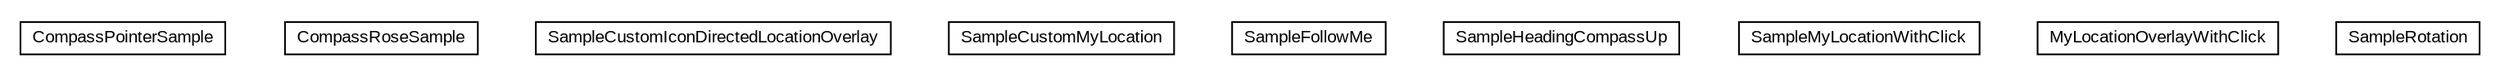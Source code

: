 #!/usr/local/bin/dot
#
# Class diagram 
# Generated by UMLGraph version R5_6-24-gf6e263 (http://www.umlgraph.org/)
#

digraph G {
	edge [fontname="arial",fontsize=10,labelfontname="arial",labelfontsize=10];
	node [fontname="arial",fontsize=10,shape=plaintext];
	nodesep=0.25;
	ranksep=0.5;
	// org.osmdroid.samplefragments.location.CompassPointerSample
	c17822 [label=<<table title="org.osmdroid.samplefragments.location.CompassPointerSample" border="0" cellborder="1" cellspacing="0" cellpadding="2" port="p" href="./CompassPointerSample.html">
		<tr><td><table border="0" cellspacing="0" cellpadding="1">
<tr><td align="center" balign="center"> CompassPointerSample </td></tr>
		</table></td></tr>
		</table>>, URL="./CompassPointerSample.html", fontname="arial", fontcolor="black", fontsize=10.0];
	// org.osmdroid.samplefragments.location.CompassRoseSample
	c17823 [label=<<table title="org.osmdroid.samplefragments.location.CompassRoseSample" border="0" cellborder="1" cellspacing="0" cellpadding="2" port="p" href="./CompassRoseSample.html">
		<tr><td><table border="0" cellspacing="0" cellpadding="1">
<tr><td align="center" balign="center"> CompassRoseSample </td></tr>
		</table></td></tr>
		</table>>, URL="./CompassRoseSample.html", fontname="arial", fontcolor="black", fontsize=10.0];
	// org.osmdroid.samplefragments.location.SampleCustomIconDirectedLocationOverlay
	c17824 [label=<<table title="org.osmdroid.samplefragments.location.SampleCustomIconDirectedLocationOverlay" border="0" cellborder="1" cellspacing="0" cellpadding="2" port="p" href="./SampleCustomIconDirectedLocationOverlay.html">
		<tr><td><table border="0" cellspacing="0" cellpadding="1">
<tr><td align="center" balign="center"> SampleCustomIconDirectedLocationOverlay </td></tr>
		</table></td></tr>
		</table>>, URL="./SampleCustomIconDirectedLocationOverlay.html", fontname="arial", fontcolor="black", fontsize=10.0];
	// org.osmdroid.samplefragments.location.SampleCustomMyLocation
	c17825 [label=<<table title="org.osmdroid.samplefragments.location.SampleCustomMyLocation" border="0" cellborder="1" cellspacing="0" cellpadding="2" port="p" href="./SampleCustomMyLocation.html">
		<tr><td><table border="0" cellspacing="0" cellpadding="1">
<tr><td align="center" balign="center"> SampleCustomMyLocation </td></tr>
		</table></td></tr>
		</table>>, URL="./SampleCustomMyLocation.html", fontname="arial", fontcolor="black", fontsize=10.0];
	// org.osmdroid.samplefragments.location.SampleFollowMe
	c17826 [label=<<table title="org.osmdroid.samplefragments.location.SampleFollowMe" border="0" cellborder="1" cellspacing="0" cellpadding="2" port="p" href="./SampleFollowMe.html">
		<tr><td><table border="0" cellspacing="0" cellpadding="1">
<tr><td align="center" balign="center"> SampleFollowMe </td></tr>
		</table></td></tr>
		</table>>, URL="./SampleFollowMe.html", fontname="arial", fontcolor="black", fontsize=10.0];
	// org.osmdroid.samplefragments.location.SampleHeadingCompassUp
	c17827 [label=<<table title="org.osmdroid.samplefragments.location.SampleHeadingCompassUp" border="0" cellborder="1" cellspacing="0" cellpadding="2" port="p" href="./SampleHeadingCompassUp.html">
		<tr><td><table border="0" cellspacing="0" cellpadding="1">
<tr><td align="center" balign="center"> SampleHeadingCompassUp </td></tr>
		</table></td></tr>
		</table>>, URL="./SampleHeadingCompassUp.html", fontname="arial", fontcolor="black", fontsize=10.0];
	// org.osmdroid.samplefragments.location.SampleMyLocationWithClick
	c17828 [label=<<table title="org.osmdroid.samplefragments.location.SampleMyLocationWithClick" border="0" cellborder="1" cellspacing="0" cellpadding="2" port="p" href="./SampleMyLocationWithClick.html">
		<tr><td><table border="0" cellspacing="0" cellpadding="1">
<tr><td align="center" balign="center"> SampleMyLocationWithClick </td></tr>
		</table></td></tr>
		</table>>, URL="./SampleMyLocationWithClick.html", fontname="arial", fontcolor="black", fontsize=10.0];
	// org.osmdroid.samplefragments.location.SampleMyLocationWithClick.MyLocationOverlayWithClick
	c17829 [label=<<table title="org.osmdroid.samplefragments.location.SampleMyLocationWithClick.MyLocationOverlayWithClick" border="0" cellborder="1" cellspacing="0" cellpadding="2" port="p" href="./SampleMyLocationWithClick.MyLocationOverlayWithClick.html">
		<tr><td><table border="0" cellspacing="0" cellpadding="1">
<tr><td align="center" balign="center"> MyLocationOverlayWithClick </td></tr>
		</table></td></tr>
		</table>>, URL="./SampleMyLocationWithClick.MyLocationOverlayWithClick.html", fontname="arial", fontcolor="black", fontsize=10.0];
	// org.osmdroid.samplefragments.location.SampleRotation
	c17830 [label=<<table title="org.osmdroid.samplefragments.location.SampleRotation" border="0" cellborder="1" cellspacing="0" cellpadding="2" port="p" href="./SampleRotation.html">
		<tr><td><table border="0" cellspacing="0" cellpadding="1">
<tr><td align="center" balign="center"> SampleRotation </td></tr>
		</table></td></tr>
		</table>>, URL="./SampleRotation.html", fontname="arial", fontcolor="black", fontsize=10.0];
}

